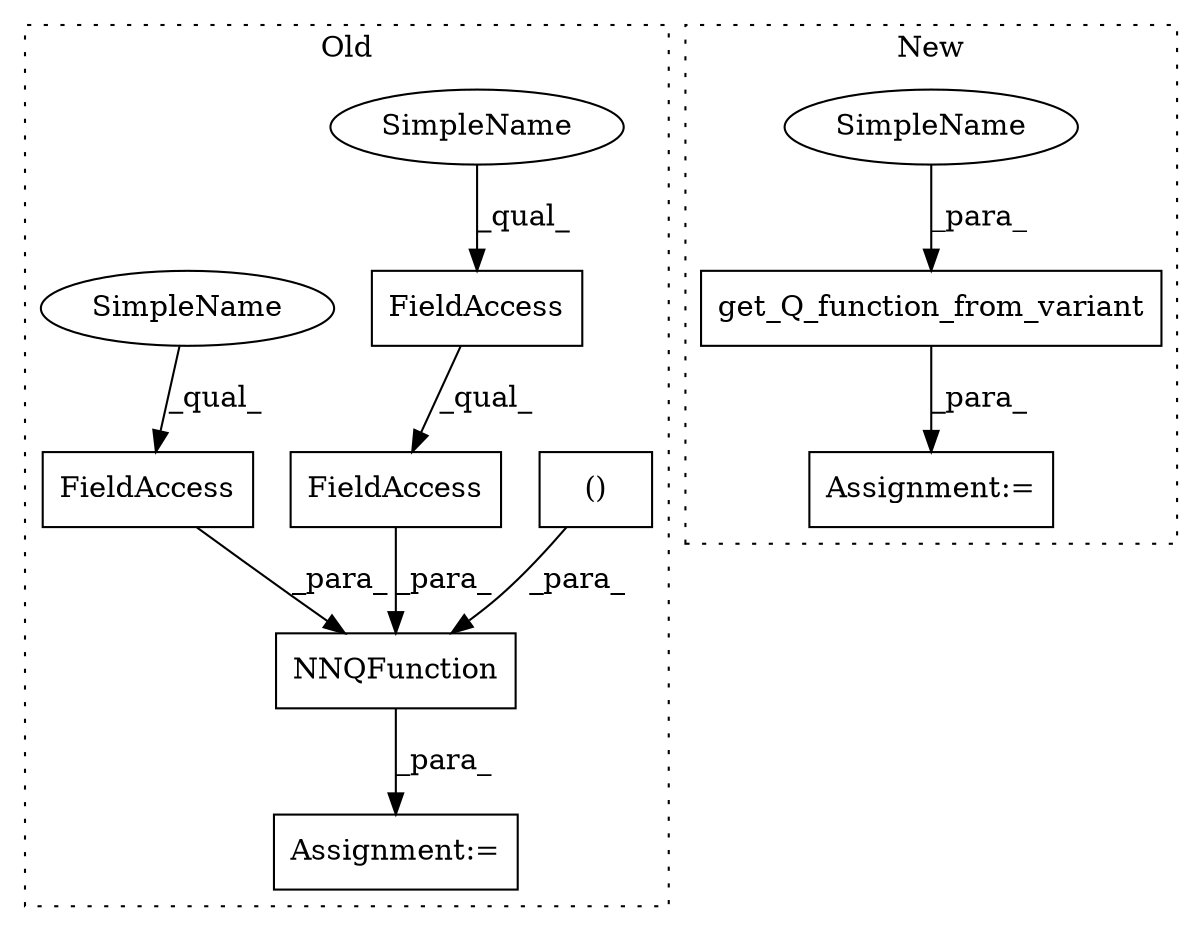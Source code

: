 digraph G {
subgraph cluster0 {
1 [label="()" a="106" s="2407" l="15" shape="box"];
3 [label="NNQFunction" a="32" s="2338,2422" l="12,2" shape="box"];
4 [label="FieldAccess" a="22" s="2350" l="28" shape="box"];
5 [label="FieldAccess" a="22" s="2379" l="16" shape="box"];
6 [label="FieldAccess" a="22" s="2379" l="22" shape="box"];
8 [label="Assignment:=" a="7" s="2337" l="1" shape="box"];
9 [label="SimpleName" a="42" s="2379" l="3" shape="ellipse"];
10 [label="SimpleName" a="42" s="2350" l="3" shape="ellipse"];
label = "Old";
style="dotted";
}
subgraph cluster1 {
2 [label="get_Q_function_from_variant" a="32" s="2530,2569" l="28,1" shape="box"];
7 [label="Assignment:=" a="7" s="2529" l="1" shape="box"];
11 [label="SimpleName" a="42" s="2566" l="3" shape="ellipse"];
label = "New";
style="dotted";
}
1 -> 3 [label="_para_"];
2 -> 7 [label="_para_"];
3 -> 8 [label="_para_"];
4 -> 3 [label="_para_"];
5 -> 6 [label="_qual_"];
6 -> 3 [label="_para_"];
9 -> 5 [label="_qual_"];
10 -> 4 [label="_qual_"];
11 -> 2 [label="_para_"];
}